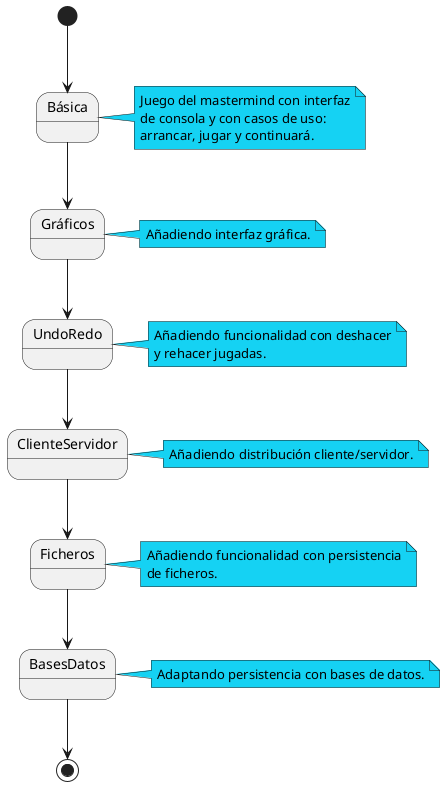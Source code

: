 @startuml versiones

state Básica
state Gráficos
state UndoRedo
state ClienteServidor
State Ficheros
State BasesDatos

[*] --> Básica
Básica --> Gráficos
Gráficos --> UndoRedo
UndoRedo --> ClienteServidor
ClienteServidor --> Ficheros
Ficheros --> BasesDatos
BasesDatos --> [*]



note right of Básica #15D2F3
  Juego del mastermind con interfaz
  de consola y con casos de uso:
  arrancar, jugar y continuará.
end note

note right of Gráficos #15D2F3
  Añadiendo interfaz gráfica.
end note

note right of UndoRedo #15D2F3
  Añadiendo funcionalidad con deshacer
  y rehacer jugadas.
end note

note right of ClienteServidor #15D2F3
  Añadiendo distribución cliente/servidor.
end note

note right of Ficheros #15D2F3
  Añadiendo funcionalidad con persistencia
  de ficheros.
end note

note right of BasesDatos #15D2F3
  Adaptando persistencia con bases de datos.
end note


@enduml
